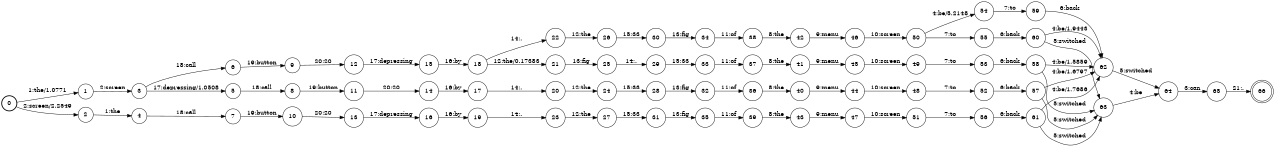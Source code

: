 digraph FST {
rankdir = LR;
size = "8.5,11";
label = "";
center = 1;
orientation = Portrait;
ranksep = "0.4";
nodesep = "0.25";
0 [label = "0", shape = circle, style = bold, fontsize = 14]
	0 -> 1 [label = "1:the/1.0771", fontsize = 14];
	0 -> 2 [label = "2:screen/2.2549", fontsize = 14];
1 [label = "1", shape = circle, style = solid, fontsize = 14]
	1 -> 3 [label = "2:screen", fontsize = 14];
2 [label = "2", shape = circle, style = solid, fontsize = 14]
	2 -> 4 [label = "1:the", fontsize = 14];
3 [label = "3", shape = circle, style = solid, fontsize = 14]
	3 -> 5 [label = "17:depressing/1.0508", fontsize = 14];
	3 -> 6 [label = "18:call", fontsize = 14];
4 [label = "4", shape = circle, style = solid, fontsize = 14]
	4 -> 7 [label = "18:call", fontsize = 14];
5 [label = "5", shape = circle, style = solid, fontsize = 14]
	5 -> 8 [label = "18:call", fontsize = 14];
6 [label = "6", shape = circle, style = solid, fontsize = 14]
	6 -> 9 [label = "19:button", fontsize = 14];
7 [label = "7", shape = circle, style = solid, fontsize = 14]
	7 -> 10 [label = "19:button", fontsize = 14];
8 [label = "8", shape = circle, style = solid, fontsize = 14]
	8 -> 11 [label = "19:button", fontsize = 14];
9 [label = "9", shape = circle, style = solid, fontsize = 14]
	9 -> 12 [label = "20:20", fontsize = 14];
10 [label = "10", shape = circle, style = solid, fontsize = 14]
	10 -> 13 [label = "20:20", fontsize = 14];
11 [label = "11", shape = circle, style = solid, fontsize = 14]
	11 -> 14 [label = "20:20", fontsize = 14];
12 [label = "12", shape = circle, style = solid, fontsize = 14]
	12 -> 15 [label = "17:depressing", fontsize = 14];
13 [label = "13", shape = circle, style = solid, fontsize = 14]
	13 -> 16 [label = "17:depressing", fontsize = 14];
14 [label = "14", shape = circle, style = solid, fontsize = 14]
	14 -> 17 [label = "16:by", fontsize = 14];
15 [label = "15", shape = circle, style = solid, fontsize = 14]
	15 -> 18 [label = "16:by", fontsize = 14];
16 [label = "16", shape = circle, style = solid, fontsize = 14]
	16 -> 19 [label = "16:by", fontsize = 14];
17 [label = "17", shape = circle, style = solid, fontsize = 14]
	17 -> 20 [label = "14:.", fontsize = 14];
18 [label = "18", shape = circle, style = solid, fontsize = 14]
	18 -> 21 [label = "12:the/0.17383", fontsize = 14];
	18 -> 22 [label = "14:.", fontsize = 14];
19 [label = "19", shape = circle, style = solid, fontsize = 14]
	19 -> 23 [label = "14:.", fontsize = 14];
20 [label = "20", shape = circle, style = solid, fontsize = 14]
	20 -> 24 [label = "12:the", fontsize = 14];
21 [label = "21", shape = circle, style = solid, fontsize = 14]
	21 -> 25 [label = "13:fig", fontsize = 14];
22 [label = "22", shape = circle, style = solid, fontsize = 14]
	22 -> 26 [label = "12:the", fontsize = 14];
23 [label = "23", shape = circle, style = solid, fontsize = 14]
	23 -> 27 [label = "12:the", fontsize = 14];
24 [label = "24", shape = circle, style = solid, fontsize = 14]
	24 -> 28 [label = "15:33", fontsize = 14];
25 [label = "25", shape = circle, style = solid, fontsize = 14]
	25 -> 29 [label = "14:.", fontsize = 14];
26 [label = "26", shape = circle, style = solid, fontsize = 14]
	26 -> 30 [label = "15:33", fontsize = 14];
27 [label = "27", shape = circle, style = solid, fontsize = 14]
	27 -> 31 [label = "15:33", fontsize = 14];
28 [label = "28", shape = circle, style = solid, fontsize = 14]
	28 -> 32 [label = "13:fig", fontsize = 14];
29 [label = "29", shape = circle, style = solid, fontsize = 14]
	29 -> 33 [label = "15:33", fontsize = 14];
30 [label = "30", shape = circle, style = solid, fontsize = 14]
	30 -> 34 [label = "13:fig", fontsize = 14];
31 [label = "31", shape = circle, style = solid, fontsize = 14]
	31 -> 35 [label = "13:fig", fontsize = 14];
32 [label = "32", shape = circle, style = solid, fontsize = 14]
	32 -> 36 [label = "11:of", fontsize = 14];
33 [label = "33", shape = circle, style = solid, fontsize = 14]
	33 -> 37 [label = "11:of", fontsize = 14];
34 [label = "34", shape = circle, style = solid, fontsize = 14]
	34 -> 38 [label = "11:of", fontsize = 14];
35 [label = "35", shape = circle, style = solid, fontsize = 14]
	35 -> 39 [label = "11:of", fontsize = 14];
36 [label = "36", shape = circle, style = solid, fontsize = 14]
	36 -> 40 [label = "8:the", fontsize = 14];
37 [label = "37", shape = circle, style = solid, fontsize = 14]
	37 -> 41 [label = "8:the", fontsize = 14];
38 [label = "38", shape = circle, style = solid, fontsize = 14]
	38 -> 42 [label = "8:the", fontsize = 14];
39 [label = "39", shape = circle, style = solid, fontsize = 14]
	39 -> 43 [label = "8:the", fontsize = 14];
40 [label = "40", shape = circle, style = solid, fontsize = 14]
	40 -> 44 [label = "9:menu", fontsize = 14];
41 [label = "41", shape = circle, style = solid, fontsize = 14]
	41 -> 45 [label = "9:menu", fontsize = 14];
42 [label = "42", shape = circle, style = solid, fontsize = 14]
	42 -> 46 [label = "9:menu", fontsize = 14];
43 [label = "43", shape = circle, style = solid, fontsize = 14]
	43 -> 47 [label = "9:menu", fontsize = 14];
44 [label = "44", shape = circle, style = solid, fontsize = 14]
	44 -> 48 [label = "10:screen", fontsize = 14];
45 [label = "45", shape = circle, style = solid, fontsize = 14]
	45 -> 49 [label = "10:screen", fontsize = 14];
46 [label = "46", shape = circle, style = solid, fontsize = 14]
	46 -> 50 [label = "10:screen", fontsize = 14];
47 [label = "47", shape = circle, style = solid, fontsize = 14]
	47 -> 51 [label = "10:screen", fontsize = 14];
48 [label = "48", shape = circle, style = solid, fontsize = 14]
	48 -> 52 [label = "7:to", fontsize = 14];
49 [label = "49", shape = circle, style = solid, fontsize = 14]
	49 -> 53 [label = "7:to", fontsize = 14];
50 [label = "50", shape = circle, style = solid, fontsize = 14]
	50 -> 54 [label = "4:be/5.2148", fontsize = 14];
	50 -> 55 [label = "7:to", fontsize = 14];
51 [label = "51", shape = circle, style = solid, fontsize = 14]
	51 -> 56 [label = "7:to", fontsize = 14];
52 [label = "52", shape = circle, style = solid, fontsize = 14]
	52 -> 57 [label = "6:back", fontsize = 14];
53 [label = "53", shape = circle, style = solid, fontsize = 14]
	53 -> 58 [label = "6:back", fontsize = 14];
54 [label = "54", shape = circle, style = solid, fontsize = 14]
	54 -> 59 [label = "7:to", fontsize = 14];
55 [label = "55", shape = circle, style = solid, fontsize = 14]
	55 -> 60 [label = "6:back", fontsize = 14];
56 [label = "56", shape = circle, style = solid, fontsize = 14]
	56 -> 61 [label = "6:back", fontsize = 14];
57 [label = "57", shape = circle, style = solid, fontsize = 14]
	57 -> 62 [label = "4:be/1.6797", fontsize = 14];
	57 -> 63 [label = "5:switched", fontsize = 14];
58 [label = "58", shape = circle, style = solid, fontsize = 14]
	58 -> 62 [label = "4:be/1.5859", fontsize = 14];
	58 -> 63 [label = "5:switched", fontsize = 14];
59 [label = "59", shape = circle, style = solid, fontsize = 14]
	59 -> 62 [label = "6:back", fontsize = 14];
60 [label = "60", shape = circle, style = solid, fontsize = 14]
	60 -> 62 [label = "4:be/1.9443", fontsize = 14];
	60 -> 63 [label = "5:switched", fontsize = 14];
61 [label = "61", shape = circle, style = solid, fontsize = 14]
	61 -> 62 [label = "4:be/1.7686", fontsize = 14];
	61 -> 63 [label = "5:switched", fontsize = 14];
62 [label = "62", shape = circle, style = solid, fontsize = 14]
	62 -> 64 [label = "5:switched", fontsize = 14];
63 [label = "63", shape = circle, style = solid, fontsize = 14]
	63 -> 64 [label = "4:be", fontsize = 14];
64 [label = "64", shape = circle, style = solid, fontsize = 14]
	64 -> 65 [label = "3:can", fontsize = 14];
65 [label = "65", shape = circle, style = solid, fontsize = 14]
	65 -> 66 [label = "21:.", fontsize = 14];
66 [label = "66", shape = doublecircle, style = solid, fontsize = 14]
}
